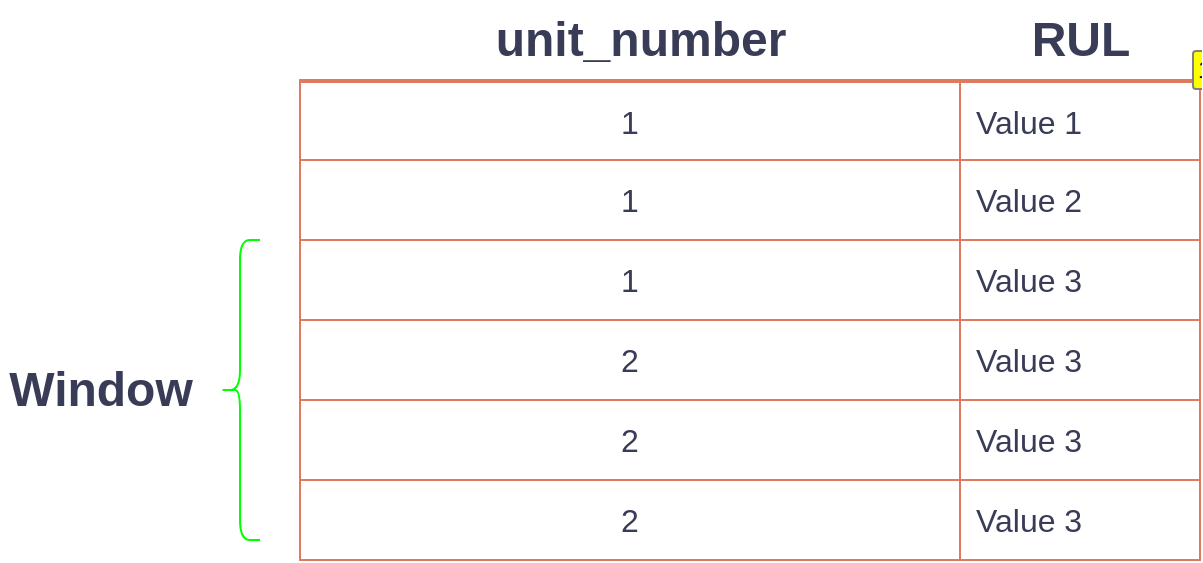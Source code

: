 <mxfile version="21.8.2" type="device">
  <diagram name="Pagina-1" id="mYoHjXNJF5QKe2IfFO6f">
    <mxGraphModel dx="1434" dy="766" grid="1" gridSize="10" guides="1" tooltips="1" connect="1" arrows="1" fold="1" page="1" pageScale="1" pageWidth="827" pageHeight="1169" math="0" shadow="0">
      <root>
        <mxCell id="0" />
        <mxCell id="1" parent="0" />
        <mxCell id="T2mB9x2hxMXnf9HmbFmx-1" value="Table" style="shape=table;startSize=1;container=1;collapsible=1;childLayout=tableLayout;fixedRows=1;rowLines=1;fontStyle=0;strokeColor=#E07A5F;fontSize=16;labelBackgroundColor=none;fillColor=#F2CC8F;fontColor=#393C56;resizeLast=1;resizeLastRow=1;absoluteArcSize=1;noLabel=1;portConstraintRotation=0;metaEdit=1;backgroundOutline=1;resizeHeight=1;resizeWidth=1;fixedWidth=1;autosize=1;treeFolding=1;treeMoving=1;moveCells=1;enumerate=1;swimlaneFillColor=default;" vertex="1" parent="1">
          <mxGeometry x="170" y="150" width="450" height="240" as="geometry" />
        </mxCell>
        <mxCell id="T2mB9x2hxMXnf9HmbFmx-2" value="" style="shape=tableRow;horizontal=0;startSize=0;swimlaneHead=0;swimlaneBody=0;top=0;left=0;bottom=0;right=0;collapsible=0;dropTarget=0;fillColor=none;points=[[0,0.5],[1,0.5]];portConstraint=eastwest;strokeColor=#E07A5F;fontSize=16;labelBackgroundColor=none;fontColor=#393C56;" vertex="1" parent="T2mB9x2hxMXnf9HmbFmx-1">
          <mxGeometry y="1" width="450" height="39" as="geometry" />
        </mxCell>
        <mxCell id="T2mB9x2hxMXnf9HmbFmx-3" value="1" style="shape=partialRectangle;html=1;whiteSpace=wrap;connectable=0;fillColor=none;top=0;left=0;bottom=0;right=0;overflow=hidden;pointerEvents=1;strokeColor=#E07A5F;fontSize=16;labelBackgroundColor=none;fontColor=#393C56;" vertex="1" parent="T2mB9x2hxMXnf9HmbFmx-2">
          <mxGeometry width="330" height="39" as="geometry">
            <mxRectangle width="330" height="39" as="alternateBounds" />
          </mxGeometry>
        </mxCell>
        <mxCell id="T2mB9x2hxMXnf9HmbFmx-4" value="Value 1" style="shape=partialRectangle;html=1;whiteSpace=wrap;connectable=0;fillColor=none;top=0;left=0;bottom=0;right=0;align=left;spacingLeft=6;overflow=hidden;strokeColor=#E07A5F;fontSize=16;labelBackgroundColor=none;fontColor=#393C56;" vertex="1" parent="T2mB9x2hxMXnf9HmbFmx-2">
          <mxGeometry x="330" width="120" height="39" as="geometry">
            <mxRectangle width="120" height="39" as="alternateBounds" />
          </mxGeometry>
        </mxCell>
        <mxCell id="T2mB9x2hxMXnf9HmbFmx-5" value="" style="shape=tableRow;horizontal=0;startSize=0;swimlaneHead=0;swimlaneBody=0;top=0;left=0;bottom=0;right=0;collapsible=0;dropTarget=0;fillColor=none;points=[[0,0.5],[1,0.5]];portConstraint=eastwest;strokeColor=#E07A5F;fontSize=16;labelBackgroundColor=none;fontColor=#393C56;" vertex="1" parent="T2mB9x2hxMXnf9HmbFmx-1">
          <mxGeometry y="40" width="450" height="40" as="geometry" />
        </mxCell>
        <mxCell id="T2mB9x2hxMXnf9HmbFmx-6" value="1" style="shape=partialRectangle;html=1;whiteSpace=wrap;connectable=0;fillColor=none;top=0;left=0;bottom=0;right=0;overflow=hidden;strokeColor=#E07A5F;fontSize=16;labelBackgroundColor=none;fontColor=#393C56;" vertex="1" parent="T2mB9x2hxMXnf9HmbFmx-5">
          <mxGeometry width="330" height="40" as="geometry">
            <mxRectangle width="330" height="40" as="alternateBounds" />
          </mxGeometry>
        </mxCell>
        <mxCell id="T2mB9x2hxMXnf9HmbFmx-7" value="Value 2" style="shape=partialRectangle;html=1;whiteSpace=wrap;connectable=0;fillColor=none;top=0;left=0;bottom=0;right=0;align=left;spacingLeft=6;overflow=hidden;strokeColor=#E07A5F;fontSize=16;labelBackgroundColor=none;fontColor=#393C56;" vertex="1" parent="T2mB9x2hxMXnf9HmbFmx-5">
          <mxGeometry x="330" width="120" height="40" as="geometry">
            <mxRectangle width="120" height="40" as="alternateBounds" />
          </mxGeometry>
        </mxCell>
        <mxCell id="T2mB9x2hxMXnf9HmbFmx-8" value="" style="shape=tableRow;horizontal=0;startSize=0;swimlaneHead=0;swimlaneBody=0;top=0;left=0;bottom=0;right=0;collapsible=0;dropTarget=0;fillColor=none;points=[[0,0.5],[1,0.5]];portConstraint=eastwest;strokeColor=#E07A5F;fontSize=16;labelBackgroundColor=none;fontColor=#393C56;" vertex="1" parent="T2mB9x2hxMXnf9HmbFmx-1">
          <mxGeometry y="80" width="450" height="40" as="geometry" />
        </mxCell>
        <mxCell id="T2mB9x2hxMXnf9HmbFmx-9" value="1" style="shape=partialRectangle;html=1;whiteSpace=wrap;connectable=0;fillColor=none;top=0;left=0;bottom=0;right=0;overflow=hidden;strokeColor=#E07A5F;fontSize=16;labelBackgroundColor=none;fontColor=#393C56;" vertex="1" parent="T2mB9x2hxMXnf9HmbFmx-8">
          <mxGeometry width="330" height="40" as="geometry">
            <mxRectangle width="330" height="40" as="alternateBounds" />
          </mxGeometry>
        </mxCell>
        <mxCell id="T2mB9x2hxMXnf9HmbFmx-10" value="Value 3" style="shape=partialRectangle;html=1;whiteSpace=wrap;connectable=0;fillColor=none;top=0;left=0;bottom=0;right=0;align=left;spacingLeft=6;overflow=hidden;strokeColor=#E07A5F;fontSize=16;labelBackgroundColor=none;fontColor=#393C56;" vertex="1" parent="T2mB9x2hxMXnf9HmbFmx-8">
          <mxGeometry x="330" width="120" height="40" as="geometry">
            <mxRectangle width="120" height="40" as="alternateBounds" />
          </mxGeometry>
        </mxCell>
        <mxCell id="T2mB9x2hxMXnf9HmbFmx-14" value="" style="shape=tableRow;horizontal=0;startSize=0;swimlaneHead=0;swimlaneBody=0;top=0;left=0;bottom=0;right=0;collapsible=0;dropTarget=0;fillColor=none;points=[[0,0.5],[1,0.5]];portConstraint=eastwest;strokeColor=#E07A5F;fontSize=16;labelBackgroundColor=none;fontColor=#393C56;" vertex="1" parent="T2mB9x2hxMXnf9HmbFmx-1">
          <mxGeometry y="120" width="450" height="40" as="geometry" />
        </mxCell>
        <mxCell id="T2mB9x2hxMXnf9HmbFmx-15" value="2" style="shape=partialRectangle;html=1;whiteSpace=wrap;connectable=0;fillColor=none;top=0;left=0;bottom=0;right=0;overflow=hidden;strokeColor=#E07A5F;fontSize=16;labelBackgroundColor=none;fontColor=#393C56;" vertex="1" parent="T2mB9x2hxMXnf9HmbFmx-14">
          <mxGeometry width="330" height="40" as="geometry">
            <mxRectangle width="330" height="40" as="alternateBounds" />
          </mxGeometry>
        </mxCell>
        <mxCell id="T2mB9x2hxMXnf9HmbFmx-16" value="Value 3" style="shape=partialRectangle;html=1;whiteSpace=wrap;connectable=0;fillColor=none;top=0;left=0;bottom=0;right=0;align=left;spacingLeft=6;overflow=hidden;strokeColor=#E07A5F;fontSize=16;labelBackgroundColor=none;fontColor=#393C56;" vertex="1" parent="T2mB9x2hxMXnf9HmbFmx-14">
          <mxGeometry x="330" width="120" height="40" as="geometry">
            <mxRectangle width="120" height="40" as="alternateBounds" />
          </mxGeometry>
        </mxCell>
        <mxCell id="T2mB9x2hxMXnf9HmbFmx-17" value="" style="shape=tableRow;horizontal=0;startSize=0;swimlaneHead=0;swimlaneBody=0;top=0;left=0;bottom=0;right=0;collapsible=0;dropTarget=0;fillColor=none;points=[[0,0.5],[1,0.5]];portConstraint=eastwest;strokeColor=#E07A5F;fontSize=16;labelBackgroundColor=none;fontColor=#393C56;" vertex="1" parent="T2mB9x2hxMXnf9HmbFmx-1">
          <mxGeometry y="160" width="450" height="40" as="geometry" />
        </mxCell>
        <mxCell id="T2mB9x2hxMXnf9HmbFmx-18" value="2" style="shape=partialRectangle;html=1;whiteSpace=wrap;connectable=0;fillColor=none;top=0;left=0;bottom=0;right=0;overflow=hidden;strokeColor=#E07A5F;fontSize=16;labelBackgroundColor=none;fontColor=#393C56;" vertex="1" parent="T2mB9x2hxMXnf9HmbFmx-17">
          <mxGeometry width="330" height="40" as="geometry">
            <mxRectangle width="330" height="40" as="alternateBounds" />
          </mxGeometry>
        </mxCell>
        <mxCell id="T2mB9x2hxMXnf9HmbFmx-19" value="Value 3" style="shape=partialRectangle;html=1;whiteSpace=wrap;connectable=0;fillColor=none;top=0;left=0;bottom=0;right=0;align=left;spacingLeft=6;overflow=hidden;strokeColor=#E07A5F;fontSize=16;labelBackgroundColor=none;fontColor=#393C56;" vertex="1" parent="T2mB9x2hxMXnf9HmbFmx-17">
          <mxGeometry x="330" width="120" height="40" as="geometry">
            <mxRectangle width="120" height="40" as="alternateBounds" />
          </mxGeometry>
        </mxCell>
        <mxCell id="T2mB9x2hxMXnf9HmbFmx-20" value="" style="shape=tableRow;horizontal=0;startSize=0;swimlaneHead=0;swimlaneBody=0;top=0;left=0;bottom=0;right=0;collapsible=0;dropTarget=0;fillColor=none;points=[[0,0.5],[1,0.5]];portConstraint=eastwest;strokeColor=#E07A5F;fontSize=16;labelBackgroundColor=none;fontColor=#393C56;" vertex="1" parent="T2mB9x2hxMXnf9HmbFmx-1">
          <mxGeometry y="200" width="450" height="40" as="geometry" />
        </mxCell>
        <mxCell id="T2mB9x2hxMXnf9HmbFmx-21" value="2" style="shape=partialRectangle;html=1;whiteSpace=wrap;connectable=0;fillColor=none;top=0;left=0;bottom=0;right=0;overflow=hidden;strokeColor=#E07A5F;fontSize=16;labelBackgroundColor=none;fontColor=#393C56;" vertex="1" parent="T2mB9x2hxMXnf9HmbFmx-20">
          <mxGeometry width="330" height="40" as="geometry">
            <mxRectangle width="330" height="40" as="alternateBounds" />
          </mxGeometry>
        </mxCell>
        <mxCell id="T2mB9x2hxMXnf9HmbFmx-22" value="Value 3" style="shape=partialRectangle;html=1;whiteSpace=wrap;connectable=0;fillColor=none;top=0;left=0;bottom=0;right=0;align=left;spacingLeft=6;overflow=hidden;strokeColor=#E07A5F;fontSize=16;labelBackgroundColor=none;fontColor=#393C56;" vertex="1" parent="T2mB9x2hxMXnf9HmbFmx-20">
          <mxGeometry x="330" width="120" height="40" as="geometry">
            <mxRectangle width="120" height="40" as="alternateBounds" />
          </mxGeometry>
        </mxCell>
        <mxCell id="T2mB9x2hxMXnf9HmbFmx-13" value="" style="shape=curlyBracket;whiteSpace=wrap;html=1;rounded=1;labelPosition=left;verticalLabelPosition=middle;align=right;verticalAlign=middle;strokeColor=#00FF00;fillColor=#00FF00;" vertex="1" parent="1">
          <mxGeometry x="130" y="230" width="20" height="150" as="geometry" />
        </mxCell>
        <mxCell id="T2mB9x2hxMXnf9HmbFmx-42" value="Window" style="text;strokeColor=none;fillColor=none;html=1;fontSize=24;fontStyle=1;verticalAlign=middle;align=center;fontColor=#393C56;" vertex="1" parent="1">
          <mxGeometry x="20" y="285" width="100" height="40" as="geometry" />
        </mxCell>
        <mxCell id="T2mB9x2hxMXnf9HmbFmx-46" value="&lt;div&gt;unit_number&lt;/div&gt;" style="text;strokeColor=none;fillColor=none;html=1;fontSize=24;fontStyle=1;verticalAlign=middle;align=center;fontColor=#393C56;" vertex="1" parent="1">
          <mxGeometry x="290" y="110" width="100" height="40" as="geometry" />
        </mxCell>
        <mxCell id="T2mB9x2hxMXnf9HmbFmx-47" value="&lt;div&gt;RUL&lt;/div&gt;" style="text;strokeColor=none;fillColor=none;html=1;fontSize=24;fontStyle=1;verticalAlign=middle;align=center;fontColor=#393C56;" vertex="1" parent="1">
          <mxGeometry x="510" y="110" width="100" height="40" as="geometry" />
        </mxCell>
      </root>
    </mxGraphModel>
  </diagram>
</mxfile>
